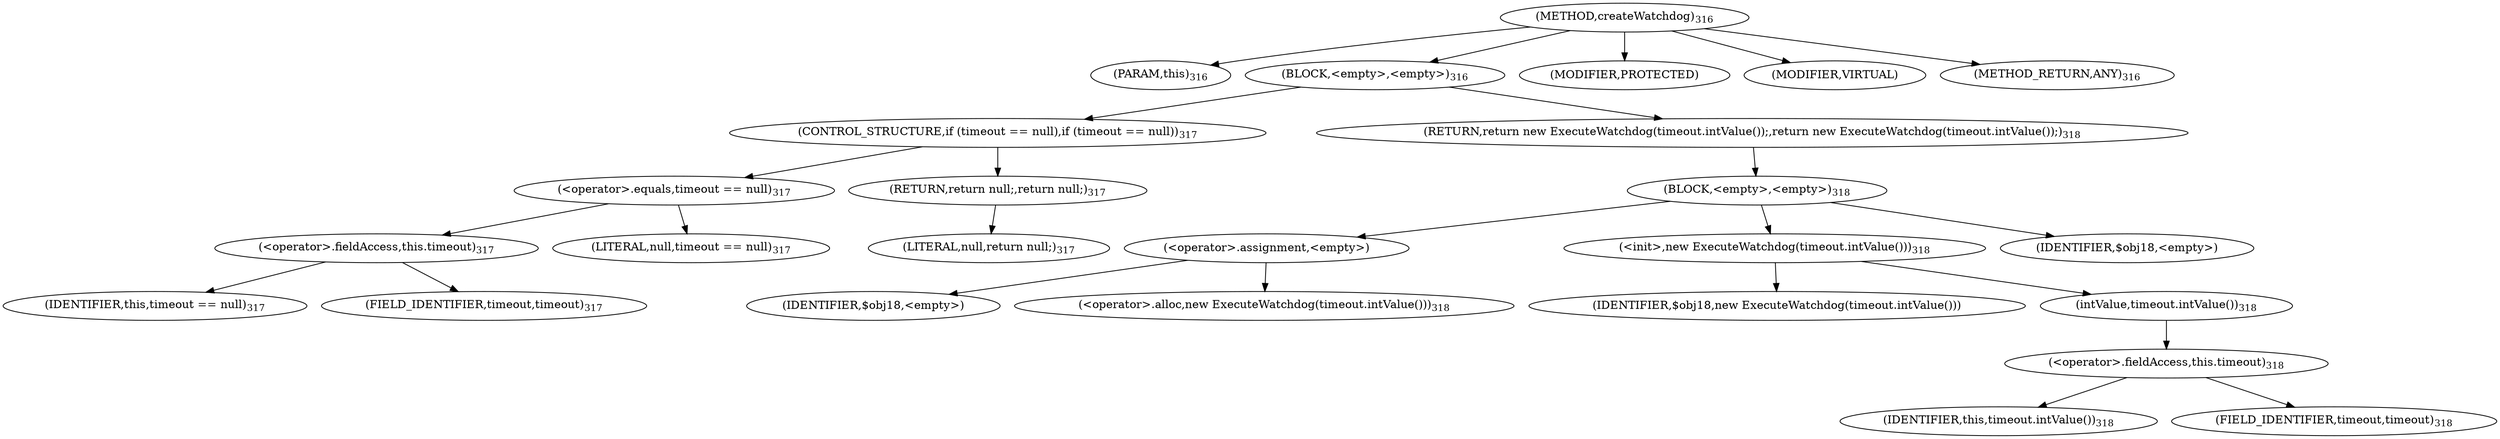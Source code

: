 digraph "createWatchdog" {  
"722" [label = <(METHOD,createWatchdog)<SUB>316</SUB>> ]
"723" [label = <(PARAM,this)<SUB>316</SUB>> ]
"724" [label = <(BLOCK,&lt;empty&gt;,&lt;empty&gt;)<SUB>316</SUB>> ]
"725" [label = <(CONTROL_STRUCTURE,if (timeout == null),if (timeout == null))<SUB>317</SUB>> ]
"726" [label = <(&lt;operator&gt;.equals,timeout == null)<SUB>317</SUB>> ]
"727" [label = <(&lt;operator&gt;.fieldAccess,this.timeout)<SUB>317</SUB>> ]
"728" [label = <(IDENTIFIER,this,timeout == null)<SUB>317</SUB>> ]
"729" [label = <(FIELD_IDENTIFIER,timeout,timeout)<SUB>317</SUB>> ]
"730" [label = <(LITERAL,null,timeout == null)<SUB>317</SUB>> ]
"731" [label = <(RETURN,return null;,return null;)<SUB>317</SUB>> ]
"732" [label = <(LITERAL,null,return null;)<SUB>317</SUB>> ]
"733" [label = <(RETURN,return new ExecuteWatchdog(timeout.intValue());,return new ExecuteWatchdog(timeout.intValue());)<SUB>318</SUB>> ]
"734" [label = <(BLOCK,&lt;empty&gt;,&lt;empty&gt;)<SUB>318</SUB>> ]
"735" [label = <(&lt;operator&gt;.assignment,&lt;empty&gt;)> ]
"736" [label = <(IDENTIFIER,$obj18,&lt;empty&gt;)> ]
"737" [label = <(&lt;operator&gt;.alloc,new ExecuteWatchdog(timeout.intValue()))<SUB>318</SUB>> ]
"738" [label = <(&lt;init&gt;,new ExecuteWatchdog(timeout.intValue()))<SUB>318</SUB>> ]
"739" [label = <(IDENTIFIER,$obj18,new ExecuteWatchdog(timeout.intValue()))> ]
"740" [label = <(intValue,timeout.intValue())<SUB>318</SUB>> ]
"741" [label = <(&lt;operator&gt;.fieldAccess,this.timeout)<SUB>318</SUB>> ]
"742" [label = <(IDENTIFIER,this,timeout.intValue())<SUB>318</SUB>> ]
"743" [label = <(FIELD_IDENTIFIER,timeout,timeout)<SUB>318</SUB>> ]
"744" [label = <(IDENTIFIER,$obj18,&lt;empty&gt;)> ]
"745" [label = <(MODIFIER,PROTECTED)> ]
"746" [label = <(MODIFIER,VIRTUAL)> ]
"747" [label = <(METHOD_RETURN,ANY)<SUB>316</SUB>> ]
  "722" -> "723" 
  "722" -> "724" 
  "722" -> "745" 
  "722" -> "746" 
  "722" -> "747" 
  "724" -> "725" 
  "724" -> "733" 
  "725" -> "726" 
  "725" -> "731" 
  "726" -> "727" 
  "726" -> "730" 
  "727" -> "728" 
  "727" -> "729" 
  "731" -> "732" 
  "733" -> "734" 
  "734" -> "735" 
  "734" -> "738" 
  "734" -> "744" 
  "735" -> "736" 
  "735" -> "737" 
  "738" -> "739" 
  "738" -> "740" 
  "740" -> "741" 
  "741" -> "742" 
  "741" -> "743" 
}
